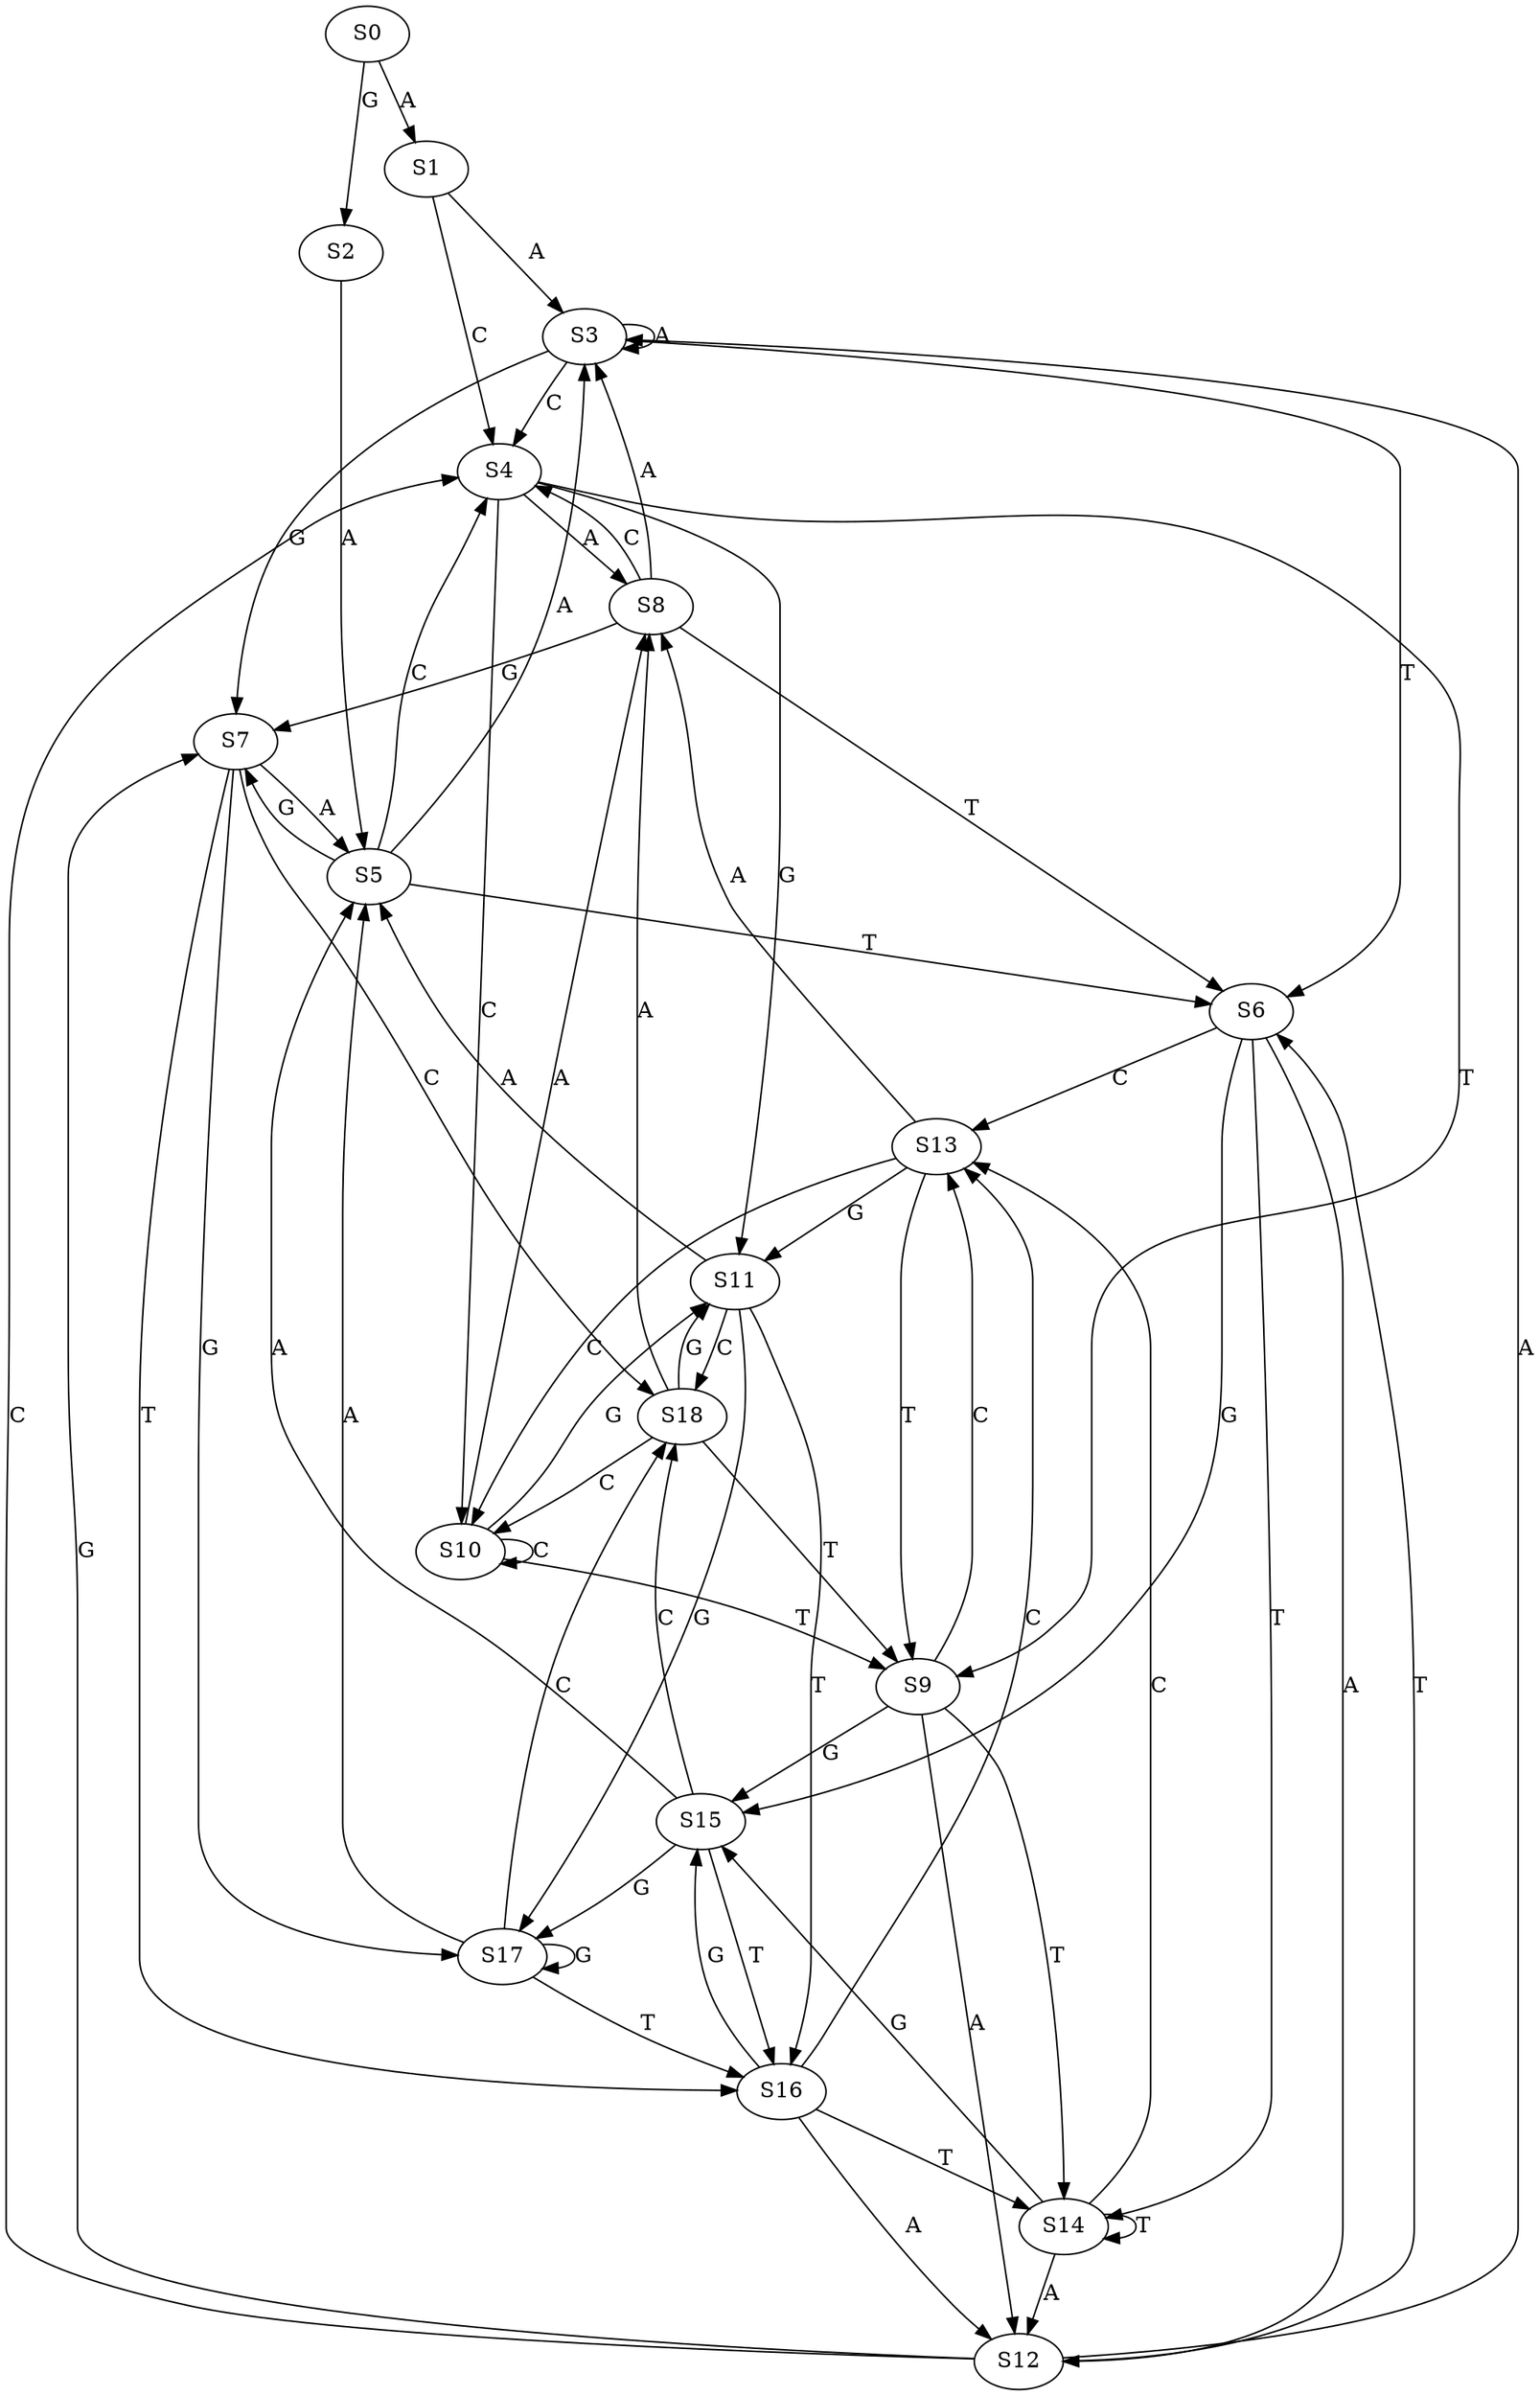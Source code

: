 strict digraph  {
	S0 -> S1 [ label = A ];
	S0 -> S2 [ label = G ];
	S1 -> S3 [ label = A ];
	S1 -> S4 [ label = C ];
	S2 -> S5 [ label = A ];
	S3 -> S6 [ label = T ];
	S3 -> S4 [ label = C ];
	S3 -> S7 [ label = G ];
	S3 -> S3 [ label = A ];
	S4 -> S8 [ label = A ];
	S4 -> S9 [ label = T ];
	S4 -> S10 [ label = C ];
	S4 -> S11 [ label = G ];
	S5 -> S7 [ label = G ];
	S5 -> S3 [ label = A ];
	S5 -> S4 [ label = C ];
	S5 -> S6 [ label = T ];
	S6 -> S12 [ label = A ];
	S6 -> S13 [ label = C ];
	S6 -> S14 [ label = T ];
	S6 -> S15 [ label = G ];
	S7 -> S16 [ label = T ];
	S7 -> S17 [ label = G ];
	S7 -> S5 [ label = A ];
	S7 -> S18 [ label = C ];
	S8 -> S7 [ label = G ];
	S8 -> S6 [ label = T ];
	S8 -> S4 [ label = C ];
	S8 -> S3 [ label = A ];
	S9 -> S15 [ label = G ];
	S9 -> S13 [ label = C ];
	S9 -> S12 [ label = A ];
	S9 -> S14 [ label = T ];
	S10 -> S11 [ label = G ];
	S10 -> S10 [ label = C ];
	S10 -> S8 [ label = A ];
	S10 -> S9 [ label = T ];
	S11 -> S17 [ label = G ];
	S11 -> S16 [ label = T ];
	S11 -> S5 [ label = A ];
	S11 -> S18 [ label = C ];
	S12 -> S7 [ label = G ];
	S12 -> S6 [ label = T ];
	S12 -> S3 [ label = A ];
	S12 -> S4 [ label = C ];
	S13 -> S9 [ label = T ];
	S13 -> S11 [ label = G ];
	S13 -> S10 [ label = C ];
	S13 -> S8 [ label = A ];
	S14 -> S13 [ label = C ];
	S14 -> S15 [ label = G ];
	S14 -> S14 [ label = T ];
	S14 -> S12 [ label = A ];
	S15 -> S5 [ label = A ];
	S15 -> S16 [ label = T ];
	S15 -> S18 [ label = C ];
	S15 -> S17 [ label = G ];
	S16 -> S12 [ label = A ];
	S16 -> S13 [ label = C ];
	S16 -> S15 [ label = G ];
	S16 -> S14 [ label = T ];
	S17 -> S5 [ label = A ];
	S17 -> S16 [ label = T ];
	S17 -> S17 [ label = G ];
	S17 -> S18 [ label = C ];
	S18 -> S10 [ label = C ];
	S18 -> S9 [ label = T ];
	S18 -> S11 [ label = G ];
	S18 -> S8 [ label = A ];
}
